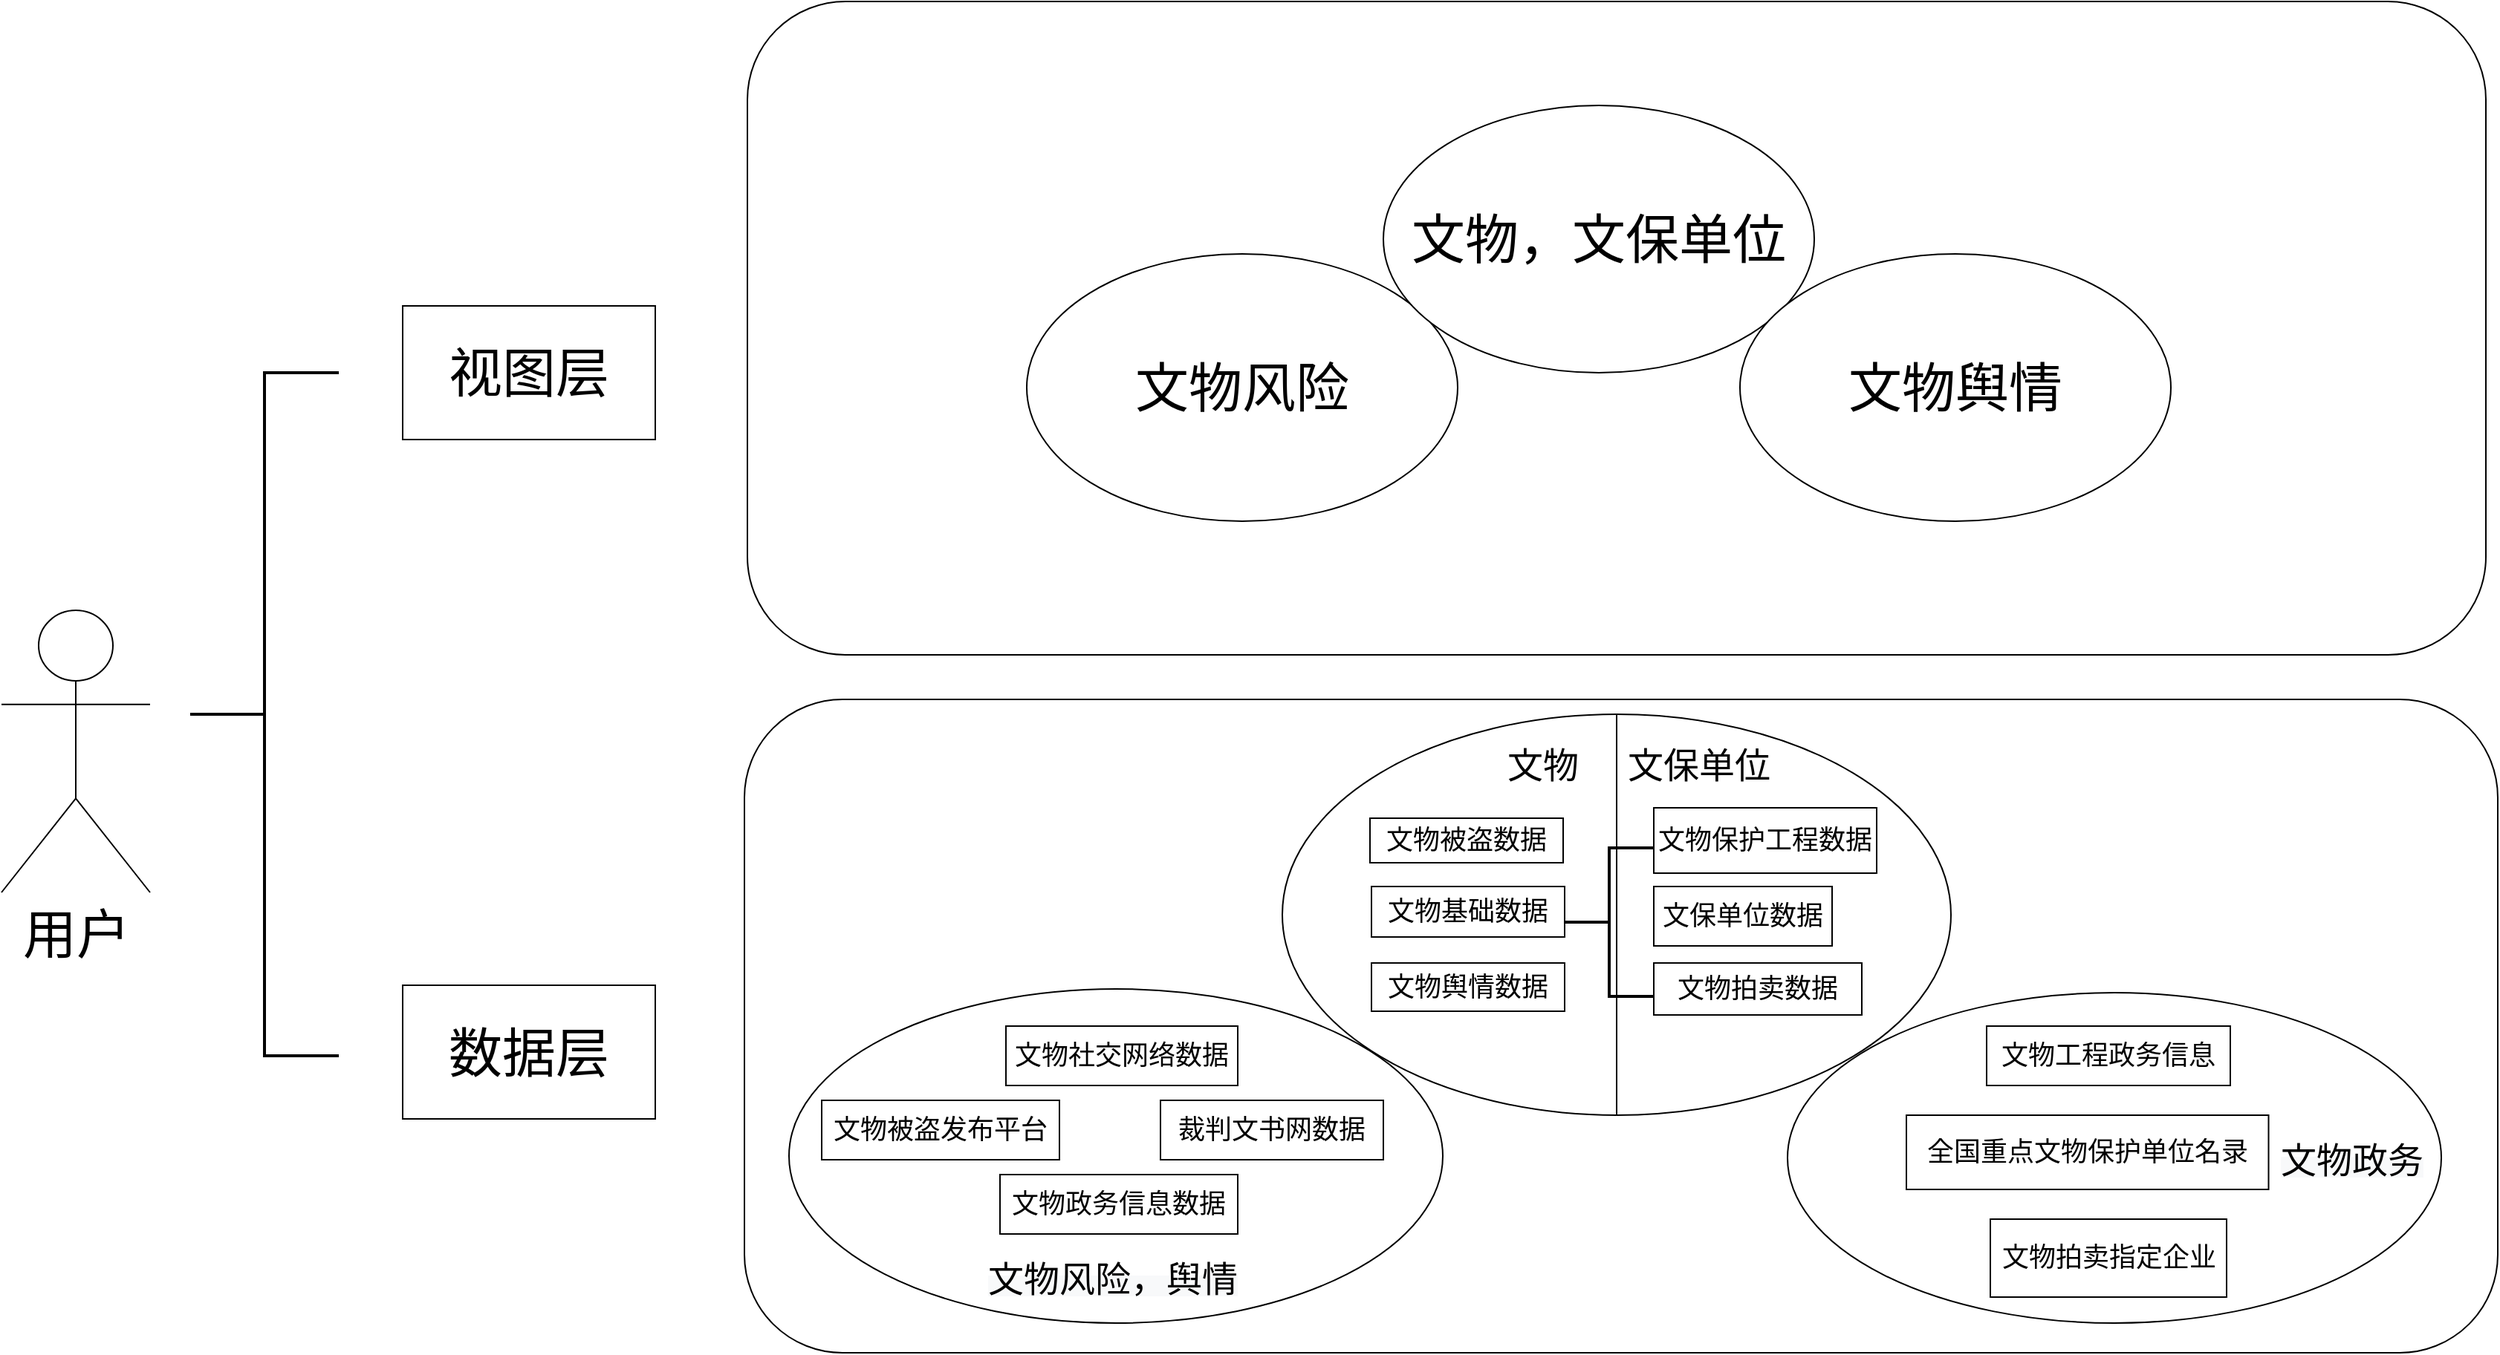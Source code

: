 <mxfile version="20.5.2" type="github">
  <diagram id="tCjlD7nRdiX6uNqVaGSG" name="第 1 页">
    <mxGraphModel dx="3039" dy="2479" grid="1" gridSize="10" guides="1" tooltips="1" connect="1" arrows="1" fold="1" page="1" pageScale="1" pageWidth="827" pageHeight="1169" math="0" shadow="0">
      <root>
        <mxCell id="0" />
        <mxCell id="1" parent="0" />
        <mxCell id="HJKrdIAHuTzWnaGbLjfd-15" value="" style="rounded=1;whiteSpace=wrap;html=1;fontSize=36;" vertex="1" parent="1">
          <mxGeometry x="-140" y="380" width="1180" height="440" as="geometry" />
        </mxCell>
        <mxCell id="HJKrdIAHuTzWnaGbLjfd-14" value="" style="rounded=1;whiteSpace=wrap;html=1;fontSize=36;" vertex="1" parent="1">
          <mxGeometry x="-138" y="-90" width="1170" height="440" as="geometry" />
        </mxCell>
        <mxCell id="HJKrdIAHuTzWnaGbLjfd-3" value="" style="ellipse;whiteSpace=wrap;html=1;shadow=0;direction=west;fontSize=17;" vertex="1" parent="1">
          <mxGeometry x="-110" y="575" width="440" height="225" as="geometry" />
        </mxCell>
        <mxCell id="khwmqzdyOH615zkk4Opw-21" value="&lt;font style=&quot;font-size: 36px;&quot;&gt;文物风险&lt;/font&gt;" style="ellipse;whiteSpace=wrap;html=1;shadow=0;direction=west;fontSize=17;" parent="1" vertex="1">
          <mxGeometry x="50" y="80" width="290" height="180" as="geometry" />
        </mxCell>
        <mxCell id="khwmqzdyOH615zkk4Opw-24" value="&lt;font style=&quot;font-size: 36px;&quot;&gt;文物，文保单位&lt;/font&gt;" style="ellipse;whiteSpace=wrap;html=1;shadow=0;direction=west;fontSize=17;" parent="1" vertex="1">
          <mxGeometry x="290" y="-20" width="290" height="180" as="geometry" />
        </mxCell>
        <mxCell id="khwmqzdyOH615zkk4Opw-25" value="&lt;font style=&quot;font-size: 36px;&quot;&gt;文物舆情&lt;/font&gt;" style="ellipse;whiteSpace=wrap;html=1;shadow=0;direction=west;fontSize=17;" parent="1" vertex="1">
          <mxGeometry x="530" y="80" width="290" height="180" as="geometry" />
        </mxCell>
        <mxCell id="khwmqzdyOH615zkk4Opw-26" value="" style="ellipse;whiteSpace=wrap;html=1;shadow=0;direction=west;fontSize=17;" parent="1" vertex="1">
          <mxGeometry x="222" y="390" width="450" height="270" as="geometry" />
        </mxCell>
        <mxCell id="khwmqzdyOH615zkk4Opw-28" value="" style="ellipse;whiteSpace=wrap;html=1;shadow=0;direction=west;fontSize=17;" parent="1" vertex="1">
          <mxGeometry x="562" y="577.5" width="440" height="222.5" as="geometry" />
        </mxCell>
        <mxCell id="khwmqzdyOH615zkk4Opw-29" value="&lt;font style=&quot;font-size: 18px;&quot;&gt;文物社交网络数据&lt;/font&gt;" style="rounded=0;whiteSpace=wrap;html=1;shadow=0;fontSize=17;" parent="1" vertex="1">
          <mxGeometry x="36" y="600" width="156" height="40" as="geometry" />
        </mxCell>
        <mxCell id="khwmqzdyOH615zkk4Opw-30" value="&lt;span style=&quot;font-size: 18px;&quot;&gt;文物被盗发布平台&lt;/span&gt;" style="rounded=0;whiteSpace=wrap;html=1;shadow=0;fontSize=17;" parent="1" vertex="1">
          <mxGeometry x="-88" y="650" width="160" height="40" as="geometry" />
        </mxCell>
        <mxCell id="khwmqzdyOH615zkk4Opw-31" value="&lt;font style=&quot;font-size: 18px;&quot;&gt;裁判文书网数据&lt;/font&gt;" style="rounded=0;whiteSpace=wrap;html=1;shadow=0;fontSize=17;" parent="1" vertex="1">
          <mxGeometry x="140" y="650" width="150" height="40" as="geometry" />
        </mxCell>
        <mxCell id="khwmqzdyOH615zkk4Opw-33" value="&lt;font style=&quot;font-size: 18px;&quot;&gt;文物被盗数据&lt;/font&gt;" style="rounded=0;whiteSpace=wrap;html=1;shadow=0;fontSize=17;" parent="1" vertex="1">
          <mxGeometry x="281" y="460" width="130" height="30" as="geometry" />
        </mxCell>
        <mxCell id="khwmqzdyOH615zkk4Opw-34" value="&lt;font style=&quot;font-size: 18px;&quot;&gt;文物基础数据&lt;/font&gt;" style="rounded=0;whiteSpace=wrap;html=1;shadow=0;fontSize=17;" parent="1" vertex="1">
          <mxGeometry x="282" y="506" width="130" height="34" as="geometry" />
        </mxCell>
        <mxCell id="khwmqzdyOH615zkk4Opw-35" value="&lt;font style=&quot;font-size: 18px;&quot;&gt;文物舆情数据&lt;/font&gt;" style="rounded=0;whiteSpace=wrap;html=1;shadow=0;fontSize=17;" parent="1" vertex="1">
          <mxGeometry x="282" y="557.5" width="130" height="32.5" as="geometry" />
        </mxCell>
        <mxCell id="khwmqzdyOH615zkk4Opw-36" value="" style="endArrow=none;html=1;rounded=0;fontSize=12;entryX=0.5;entryY=0;entryDx=0;entryDy=0;exitX=0.5;exitY=1;exitDx=0;exitDy=0;" parent="1" source="khwmqzdyOH615zkk4Opw-26" target="khwmqzdyOH615zkk4Opw-26" edge="1">
          <mxGeometry width="50" height="50" relative="1" as="geometry">
            <mxPoint x="362" y="560" as="sourcePoint" />
            <mxPoint x="412" y="510" as="targetPoint" />
          </mxGeometry>
        </mxCell>
        <mxCell id="khwmqzdyOH615zkk4Opw-37" value="&lt;font style=&quot;font-size: 18px;&quot;&gt;文保单位数据&lt;/font&gt;" style="rounded=0;whiteSpace=wrap;html=1;shadow=0;fontSize=17;" parent="1" vertex="1">
          <mxGeometry x="472" y="506" width="120" height="40" as="geometry" />
        </mxCell>
        <mxCell id="khwmqzdyOH615zkk4Opw-38" value="&lt;font style=&quot;font-size: 18px;&quot;&gt;文物保护工程数据&lt;/font&gt;" style="rounded=0;whiteSpace=wrap;html=1;shadow=0;fontSize=17;" parent="1" vertex="1">
          <mxGeometry x="472" y="453" width="150" height="44" as="geometry" />
        </mxCell>
        <mxCell id="khwmqzdyOH615zkk4Opw-39" value="&lt;font style=&quot;font-size: 18px;&quot;&gt;文物拍卖数据&lt;/font&gt;" style="rounded=0;whiteSpace=wrap;html=1;shadow=0;fontSize=17;" parent="1" vertex="1">
          <mxGeometry x="472" y="557.5" width="140" height="35" as="geometry" />
        </mxCell>
        <mxCell id="khwmqzdyOH615zkk4Opw-40" value="&lt;font style=&quot;font-size: 18px;&quot;&gt;全国重点文物保护单位名录&lt;/font&gt;" style="rounded=0;whiteSpace=wrap;html=1;shadow=0;fontSize=17;" parent="1" vertex="1">
          <mxGeometry x="642" y="660" width="243.75" height="50" as="geometry" />
        </mxCell>
        <mxCell id="khwmqzdyOH615zkk4Opw-41" value="&lt;font style=&quot;font-size: 18px;&quot;&gt;文物拍卖指定企业&lt;/font&gt;" style="rounded=0;whiteSpace=wrap;html=1;shadow=0;fontSize=17;" parent="1" vertex="1">
          <mxGeometry x="698.5" y="730" width="159" height="52.5" as="geometry" />
        </mxCell>
        <mxCell id="khwmqzdyOH615zkk4Opw-42" value="&lt;font style=&quot;font-size: 18px;&quot;&gt;文物工程政务信息&lt;/font&gt;" style="rounded=0;whiteSpace=wrap;html=1;shadow=0;fontSize=17;" parent="1" vertex="1">
          <mxGeometry x="696" y="600" width="164" height="40" as="geometry" />
        </mxCell>
        <mxCell id="khwmqzdyOH615zkk4Opw-55" value="&lt;font style=&quot;font-size: 24px;&quot;&gt;文物&lt;/font&gt;" style="text;html=1;align=center;verticalAlign=middle;resizable=0;points=[];autosize=1;strokeColor=none;fillColor=none;fontSize=12;" parent="1" vertex="1">
          <mxGeometry x="362" y="405" width="70" height="40" as="geometry" />
        </mxCell>
        <mxCell id="khwmqzdyOH615zkk4Opw-56" value="&lt;font style=&quot;font-size: 24px;&quot;&gt;文保单位&lt;/font&gt;" style="text;html=1;align=center;verticalAlign=middle;resizable=0;points=[];autosize=1;strokeColor=none;fillColor=none;fontSize=12;" parent="1" vertex="1">
          <mxGeometry x="442" y="405" width="120" height="40" as="geometry" />
        </mxCell>
        <mxCell id="hBkb8uMDH17etPLo-Ms3-4" value="&lt;font style=&quot;font-size: 18px;&quot;&gt;文物政务信息数据&lt;/font&gt;" style="rounded=0;whiteSpace=wrap;html=1;shadow=0;fontSize=17;" parent="1" vertex="1">
          <mxGeometry x="32" y="700" width="160" height="40" as="geometry" />
        </mxCell>
        <mxCell id="HJKrdIAHuTzWnaGbLjfd-1" value="&lt;span style=&quot;color: rgb(0, 0, 0); font-family: Helvetica; font-style: normal; font-variant-ligatures: normal; font-variant-caps: normal; font-weight: 400; letter-spacing: normal; orphans: 2; text-align: center; text-indent: 0px; text-transform: none; widows: 2; word-spacing: 0px; -webkit-text-stroke-width: 0px; background-color: rgb(248, 249, 250); text-decoration-thickness: initial; text-decoration-style: initial; text-decoration-color: initial; float: none; display: inline !important;&quot;&gt;&lt;font style=&quot;font-size: 24px;&quot;&gt;文物风险，舆情&lt;/font&gt;&lt;/span&gt;" style="text;whiteSpace=wrap;html=1;" vertex="1" parent="1">
          <mxGeometry x="22" y="750" width="184" height="60" as="geometry" />
        </mxCell>
        <mxCell id="HJKrdIAHuTzWnaGbLjfd-2" value="&lt;span style=&quot;color: rgb(0, 0, 0); font-family: Helvetica; font-style: normal; font-variant-ligatures: normal; font-variant-caps: normal; font-weight: 400; letter-spacing: normal; orphans: 2; text-align: center; text-indent: 0px; text-transform: none; widows: 2; word-spacing: 0px; -webkit-text-stroke-width: 0px; background-color: rgb(248, 249, 250); text-decoration-thickness: initial; text-decoration-style: initial; text-decoration-color: initial; float: none; display: inline !important;&quot;&gt;&lt;font style=&quot;font-size: 24px;&quot;&gt;文物政务&lt;/font&gt;&lt;/span&gt;" style="text;whiteSpace=wrap;html=1;" vertex="1" parent="1">
          <mxGeometry x="892" y="670" width="100" height="41.88" as="geometry" />
        </mxCell>
        <mxCell id="HJKrdIAHuTzWnaGbLjfd-8" value="" style="strokeWidth=2;html=1;shape=mxgraph.flowchart.annotation_2;align=left;labelPosition=right;pointerEvents=1;fontSize=24;" vertex="1" parent="1">
          <mxGeometry x="412" y="480" width="60" height="100" as="geometry" />
        </mxCell>
        <mxCell id="HJKrdIAHuTzWnaGbLjfd-10" value="&lt;font style=&quot;font-size: 36px;&quot;&gt;用户&lt;/font&gt;" style="shape=umlActor;verticalLabelPosition=bottom;verticalAlign=top;html=1;outlineConnect=0;fontSize=18;" vertex="1" parent="1">
          <mxGeometry x="-640" y="320" width="100" height="190" as="geometry" />
        </mxCell>
        <mxCell id="HJKrdIAHuTzWnaGbLjfd-11" value="" style="strokeWidth=2;html=1;shape=mxgraph.flowchart.annotation_2;align=left;labelPosition=right;pointerEvents=1;fontSize=18;" vertex="1" parent="1">
          <mxGeometry x="-513" y="160" width="100" height="460" as="geometry" />
        </mxCell>
        <mxCell id="HJKrdIAHuTzWnaGbLjfd-12" value="&lt;font style=&quot;font-size: 36px;&quot;&gt;数据层&lt;/font&gt;" style="rounded=0;whiteSpace=wrap;html=1;fontSize=18;" vertex="1" parent="1">
          <mxGeometry x="-370" y="572.5" width="170" height="90" as="geometry" />
        </mxCell>
        <mxCell id="HJKrdIAHuTzWnaGbLjfd-13" value="&lt;font style=&quot;font-size: 36px;&quot;&gt;视图层&lt;/font&gt;" style="rounded=0;whiteSpace=wrap;html=1;fontSize=18;" vertex="1" parent="1">
          <mxGeometry x="-370" y="115" width="170" height="90" as="geometry" />
        </mxCell>
      </root>
    </mxGraphModel>
  </diagram>
</mxfile>
